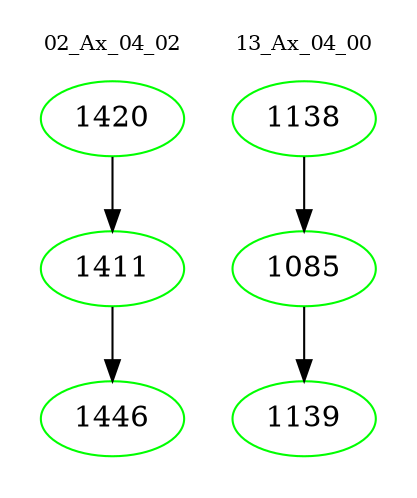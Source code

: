 digraph{
subgraph cluster_0 {
color = white
label = "02_Ax_04_02";
fontsize=10;
T0_1420 [label="1420", color="green"]
T0_1420 -> T0_1411 [color="black"]
T0_1411 [label="1411", color="green"]
T0_1411 -> T0_1446 [color="black"]
T0_1446 [label="1446", color="green"]
}
subgraph cluster_1 {
color = white
label = "13_Ax_04_00";
fontsize=10;
T1_1138 [label="1138", color="green"]
T1_1138 -> T1_1085 [color="black"]
T1_1085 [label="1085", color="green"]
T1_1085 -> T1_1139 [color="black"]
T1_1139 [label="1139", color="green"]
}
}
